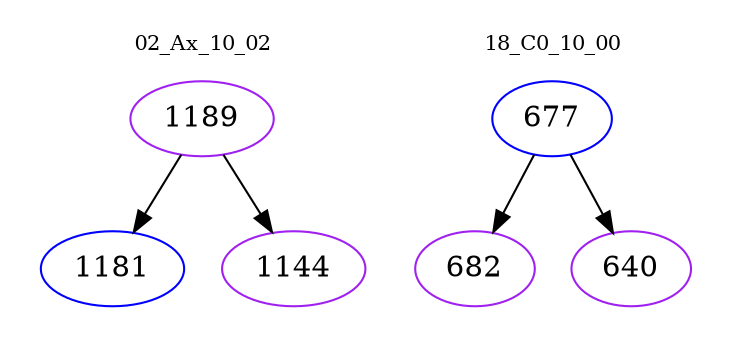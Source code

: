 digraph{
subgraph cluster_0 {
color = white
label = "02_Ax_10_02";
fontsize=10;
T0_1189 [label="1189", color="purple"]
T0_1189 -> T0_1181 [color="black"]
T0_1181 [label="1181", color="blue"]
T0_1189 -> T0_1144 [color="black"]
T0_1144 [label="1144", color="purple"]
}
subgraph cluster_1 {
color = white
label = "18_C0_10_00";
fontsize=10;
T1_677 [label="677", color="blue"]
T1_677 -> T1_682 [color="black"]
T1_682 [label="682", color="purple"]
T1_677 -> T1_640 [color="black"]
T1_640 [label="640", color="purple"]
}
}
